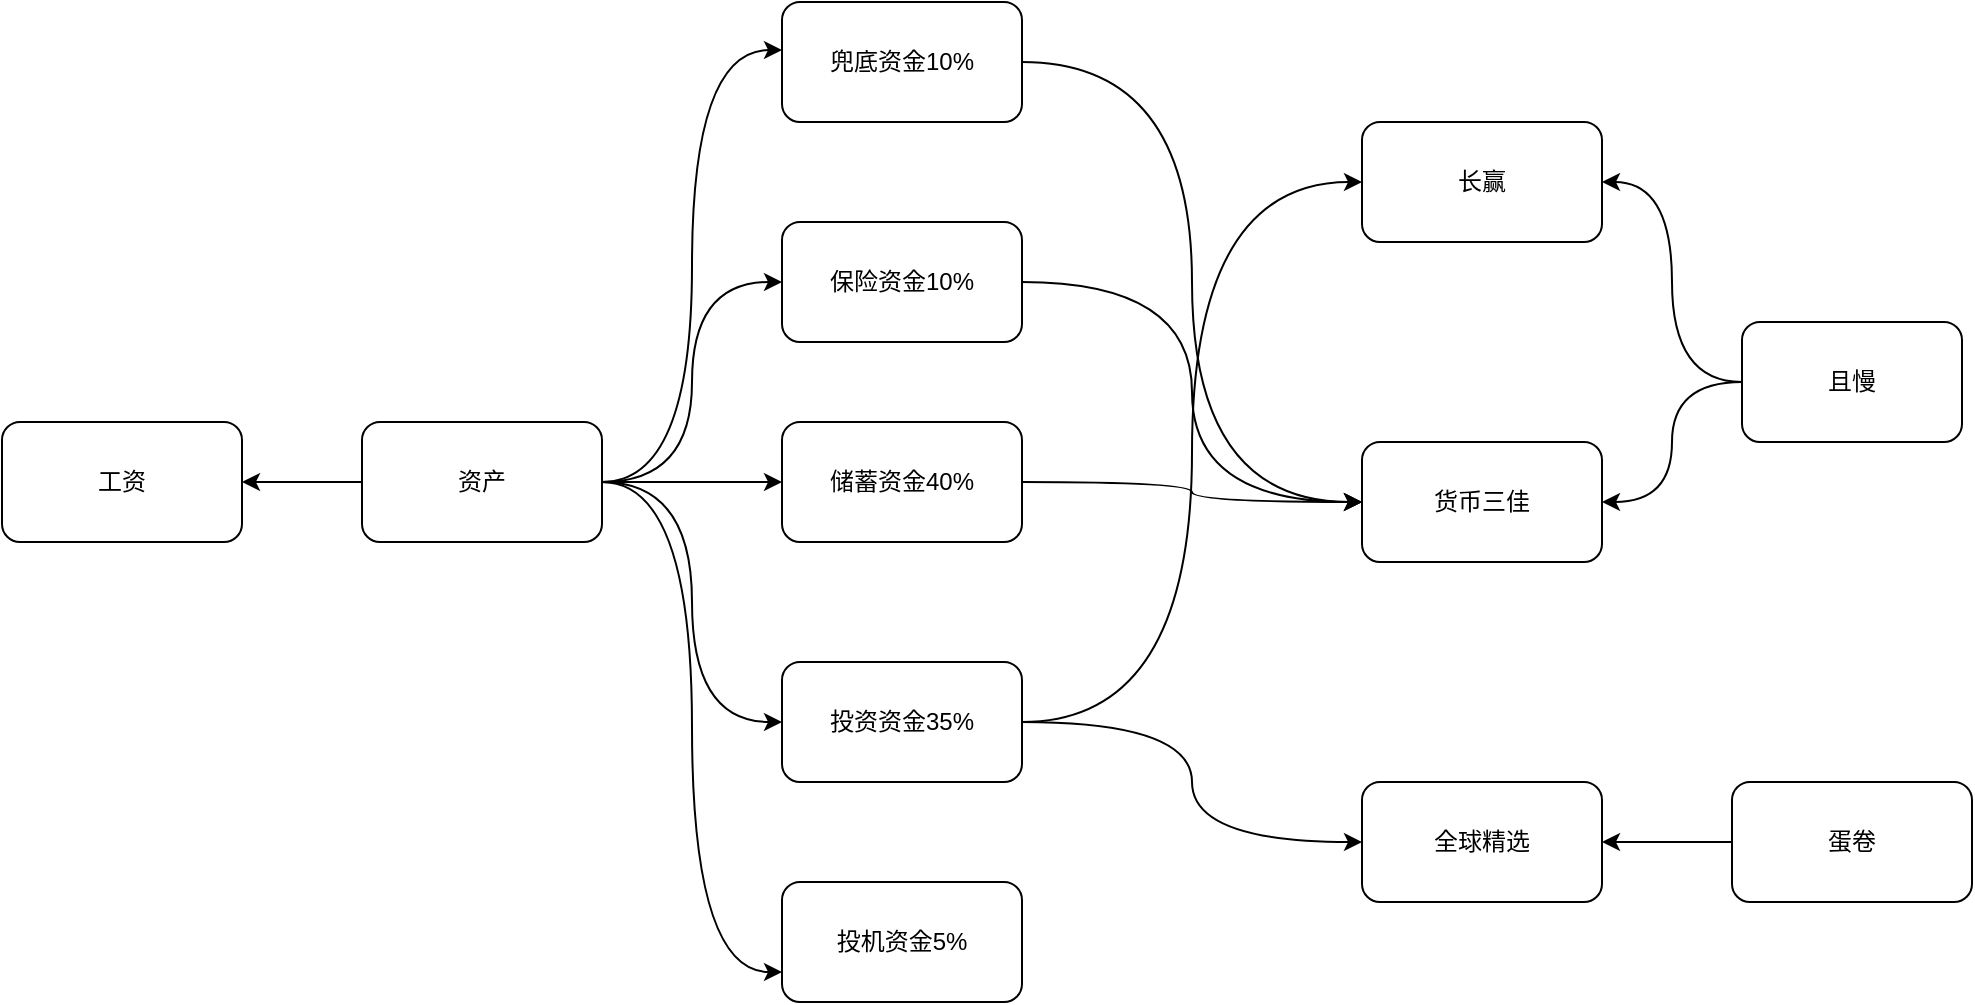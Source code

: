 <mxfile version="12.1.9" type="device" pages="1"><diagram id="yD4YOWh_xC5W8n0nlLPB" name="Page-1"><mxGraphModel dx="932" dy="600" grid="1" gridSize="10" guides="1" tooltips="1" connect="1" arrows="1" fold="1" page="1" pageScale="1" pageWidth="827" pageHeight="1169" math="0" shadow="0"><root><mxCell id="0"/><mxCell id="1" parent="0"/><mxCell id="IXqv5BbprAAM13gXkW60-19" style="edgeStyle=orthogonalEdgeStyle;curved=1;rounded=0;orthogonalLoop=1;jettySize=auto;html=1;exitX=0;exitY=0.5;exitDx=0;exitDy=0;entryX=1;entryY=0.5;entryDx=0;entryDy=0;" edge="1" parent="1" source="IXqv5BbprAAM13gXkW60-1" target="IXqv5BbprAAM13gXkW60-2"><mxGeometry relative="1" as="geometry"/></mxCell><mxCell id="IXqv5BbprAAM13gXkW60-20" style="edgeStyle=orthogonalEdgeStyle;curved=1;rounded=0;orthogonalLoop=1;jettySize=auto;html=1;exitX=1;exitY=0.5;exitDx=0;exitDy=0;entryX=0;entryY=0.4;entryDx=0;entryDy=0;entryPerimeter=0;" edge="1" parent="1" source="IXqv5BbprAAM13gXkW60-1" target="IXqv5BbprAAM13gXkW60-4"><mxGeometry relative="1" as="geometry"/></mxCell><mxCell id="IXqv5BbprAAM13gXkW60-21" style="edgeStyle=orthogonalEdgeStyle;curved=1;rounded=0;orthogonalLoop=1;jettySize=auto;html=1;exitX=1;exitY=0.5;exitDx=0;exitDy=0;entryX=0;entryY=0.5;entryDx=0;entryDy=0;" edge="1" parent="1" source="IXqv5BbprAAM13gXkW60-1" target="IXqv5BbprAAM13gXkW60-5"><mxGeometry relative="1" as="geometry"/></mxCell><mxCell id="IXqv5BbprAAM13gXkW60-22" style="edgeStyle=orthogonalEdgeStyle;curved=1;rounded=0;orthogonalLoop=1;jettySize=auto;html=1;exitX=1;exitY=0.5;exitDx=0;exitDy=0;entryX=0;entryY=0.5;entryDx=0;entryDy=0;" edge="1" parent="1" source="IXqv5BbprAAM13gXkW60-1" target="IXqv5BbprAAM13gXkW60-6"><mxGeometry relative="1" as="geometry"/></mxCell><mxCell id="IXqv5BbprAAM13gXkW60-23" style="edgeStyle=orthogonalEdgeStyle;curved=1;rounded=0;orthogonalLoop=1;jettySize=auto;html=1;exitX=1;exitY=0.5;exitDx=0;exitDy=0;entryX=0;entryY=0.5;entryDx=0;entryDy=0;" edge="1" parent="1" source="IXqv5BbprAAM13gXkW60-1" target="IXqv5BbprAAM13gXkW60-7"><mxGeometry relative="1" as="geometry"/></mxCell><mxCell id="IXqv5BbprAAM13gXkW60-24" style="edgeStyle=orthogonalEdgeStyle;curved=1;rounded=0;orthogonalLoop=1;jettySize=auto;html=1;exitX=1;exitY=0.5;exitDx=0;exitDy=0;entryX=0;entryY=0.75;entryDx=0;entryDy=0;" edge="1" parent="1" source="IXqv5BbprAAM13gXkW60-1" target="IXqv5BbprAAM13gXkW60-8"><mxGeometry relative="1" as="geometry"/></mxCell><mxCell id="IXqv5BbprAAM13gXkW60-1" value="资产" style="rounded=1;whiteSpace=wrap;html=1;" vertex="1" parent="1"><mxGeometry x="220" y="220" width="120" height="60" as="geometry"/></mxCell><mxCell id="IXqv5BbprAAM13gXkW60-2" value="工资" style="rounded=1;whiteSpace=wrap;html=1;" vertex="1" parent="1"><mxGeometry x="40" y="220" width="120" height="60" as="geometry"/></mxCell><mxCell id="IXqv5BbprAAM13gXkW60-30" style="edgeStyle=orthogonalEdgeStyle;curved=1;rounded=0;orthogonalLoop=1;jettySize=auto;html=1;exitX=1;exitY=0.5;exitDx=0;exitDy=0;entryX=0;entryY=0.5;entryDx=0;entryDy=0;" edge="1" parent="1" source="IXqv5BbprAAM13gXkW60-4" target="IXqv5BbprAAM13gXkW60-15"><mxGeometry relative="1" as="geometry"/></mxCell><mxCell id="IXqv5BbprAAM13gXkW60-4" value="兜底资金10%" style="rounded=1;whiteSpace=wrap;html=1;" vertex="1" parent="1"><mxGeometry x="430" y="10" width="120" height="60" as="geometry"/></mxCell><mxCell id="IXqv5BbprAAM13gXkW60-29" style="edgeStyle=orthogonalEdgeStyle;curved=1;rounded=0;orthogonalLoop=1;jettySize=auto;html=1;exitX=1;exitY=0.5;exitDx=0;exitDy=0;entryX=0;entryY=0.5;entryDx=0;entryDy=0;" edge="1" parent="1" source="IXqv5BbprAAM13gXkW60-5" target="IXqv5BbprAAM13gXkW60-15"><mxGeometry relative="1" as="geometry"/></mxCell><mxCell id="IXqv5BbprAAM13gXkW60-5" value="保险资金10%" style="rounded=1;whiteSpace=wrap;html=1;" vertex="1" parent="1"><mxGeometry x="430" y="120" width="120" height="60" as="geometry"/></mxCell><mxCell id="IXqv5BbprAAM13gXkW60-31" style="edgeStyle=orthogonalEdgeStyle;curved=1;rounded=0;orthogonalLoop=1;jettySize=auto;html=1;exitX=1;exitY=0.5;exitDx=0;exitDy=0;entryX=0;entryY=0.5;entryDx=0;entryDy=0;" edge="1" parent="1" source="IXqv5BbprAAM13gXkW60-6" target="IXqv5BbprAAM13gXkW60-15"><mxGeometry relative="1" as="geometry"/></mxCell><mxCell id="IXqv5BbprAAM13gXkW60-6" value="储蓄资金40%" style="rounded=1;whiteSpace=wrap;html=1;" vertex="1" parent="1"><mxGeometry x="430" y="220" width="120" height="60" as="geometry"/></mxCell><mxCell id="IXqv5BbprAAM13gXkW60-32" style="edgeStyle=orthogonalEdgeStyle;curved=1;rounded=0;orthogonalLoop=1;jettySize=auto;html=1;exitX=1;exitY=0.5;exitDx=0;exitDy=0;entryX=0;entryY=0.5;entryDx=0;entryDy=0;" edge="1" parent="1" source="IXqv5BbprAAM13gXkW60-7" target="IXqv5BbprAAM13gXkW60-14"><mxGeometry relative="1" as="geometry"/></mxCell><mxCell id="IXqv5BbprAAM13gXkW60-33" style="edgeStyle=orthogonalEdgeStyle;curved=1;rounded=0;orthogonalLoop=1;jettySize=auto;html=1;exitX=1;exitY=0.5;exitDx=0;exitDy=0;" edge="1" parent="1" source="IXqv5BbprAAM13gXkW60-7" target="IXqv5BbprAAM13gXkW60-17"><mxGeometry relative="1" as="geometry"/></mxCell><mxCell id="IXqv5BbprAAM13gXkW60-7" value="投资资金35%" style="rounded=1;whiteSpace=wrap;html=1;" vertex="1" parent="1"><mxGeometry x="430" y="340" width="120" height="60" as="geometry"/></mxCell><mxCell id="IXqv5BbprAAM13gXkW60-8" value="投机资金5%" style="rounded=1;whiteSpace=wrap;html=1;" vertex="1" parent="1"><mxGeometry x="430" y="450" width="120" height="60" as="geometry"/></mxCell><mxCell id="IXqv5BbprAAM13gXkW60-25" style="edgeStyle=orthogonalEdgeStyle;curved=1;rounded=0;orthogonalLoop=1;jettySize=auto;html=1;exitX=0;exitY=0.5;exitDx=0;exitDy=0;entryX=1;entryY=0.5;entryDx=0;entryDy=0;" edge="1" parent="1" source="IXqv5BbprAAM13gXkW60-13" target="IXqv5BbprAAM13gXkW60-14"><mxGeometry relative="1" as="geometry"/></mxCell><mxCell id="IXqv5BbprAAM13gXkW60-26" style="edgeStyle=orthogonalEdgeStyle;curved=1;rounded=0;orthogonalLoop=1;jettySize=auto;html=1;exitX=0;exitY=0.5;exitDx=0;exitDy=0;entryX=1;entryY=0.5;entryDx=0;entryDy=0;" edge="1" parent="1" source="IXqv5BbprAAM13gXkW60-13" target="IXqv5BbprAAM13gXkW60-15"><mxGeometry relative="1" as="geometry"/></mxCell><mxCell id="IXqv5BbprAAM13gXkW60-13" value="且慢" style="rounded=1;whiteSpace=wrap;html=1;" vertex="1" parent="1"><mxGeometry x="910" y="170" width="110" height="60" as="geometry"/></mxCell><mxCell id="IXqv5BbprAAM13gXkW60-14" value="长赢" style="rounded=1;whiteSpace=wrap;html=1;" vertex="1" parent="1"><mxGeometry x="720" y="70" width="120" height="60" as="geometry"/></mxCell><mxCell id="IXqv5BbprAAM13gXkW60-15" value="货币三佳" style="rounded=1;whiteSpace=wrap;html=1;" vertex="1" parent="1"><mxGeometry x="720" y="230" width="120" height="60" as="geometry"/></mxCell><mxCell id="IXqv5BbprAAM13gXkW60-27" style="edgeStyle=orthogonalEdgeStyle;curved=1;rounded=0;orthogonalLoop=1;jettySize=auto;html=1;exitX=0;exitY=0.5;exitDx=0;exitDy=0;entryX=1;entryY=0.5;entryDx=0;entryDy=0;" edge="1" parent="1" source="IXqv5BbprAAM13gXkW60-16" target="IXqv5BbprAAM13gXkW60-17"><mxGeometry relative="1" as="geometry"/></mxCell><mxCell id="IXqv5BbprAAM13gXkW60-16" value="蛋卷" style="rounded=1;whiteSpace=wrap;html=1;" vertex="1" parent="1"><mxGeometry x="905" y="400" width="120" height="60" as="geometry"/></mxCell><mxCell id="IXqv5BbprAAM13gXkW60-17" value="全球精选" style="rounded=1;whiteSpace=wrap;html=1;" vertex="1" parent="1"><mxGeometry x="720" y="400" width="120" height="60" as="geometry"/></mxCell></root></mxGraphModel></diagram></mxfile>